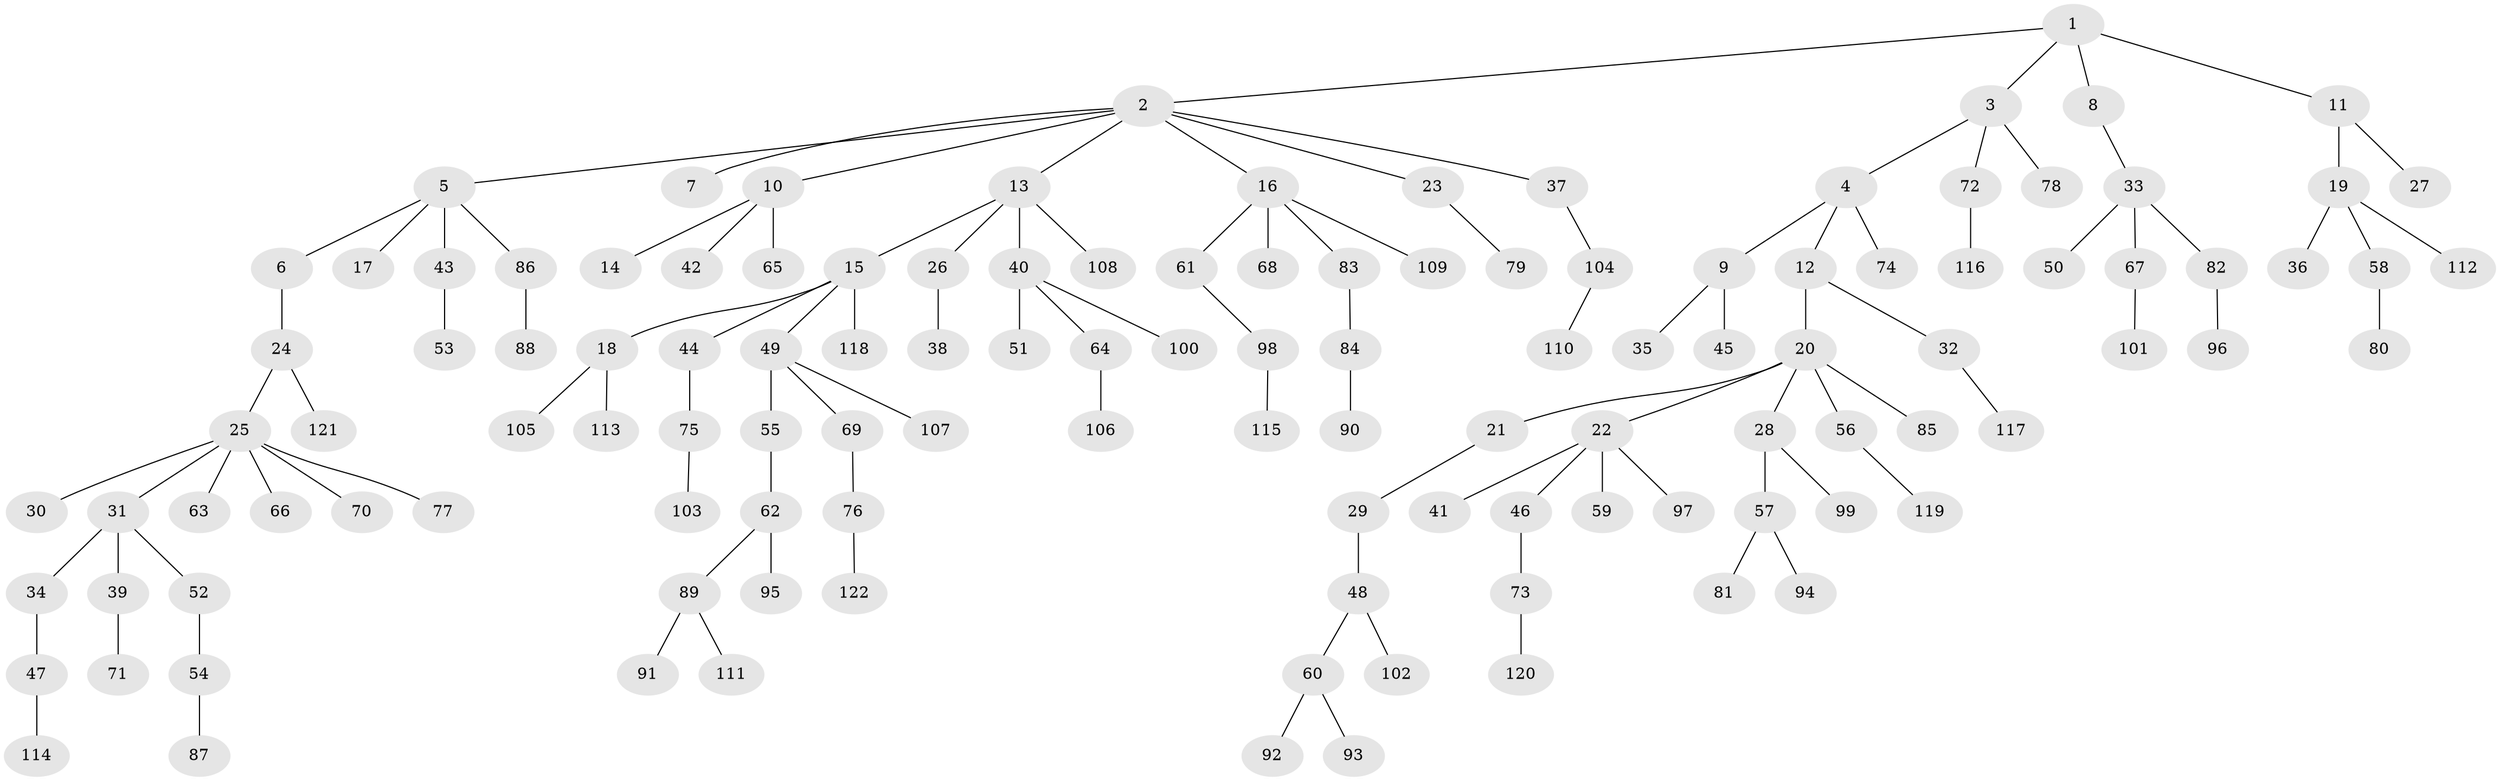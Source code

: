 // Generated by graph-tools (version 1.1) at 2025/11/02/27/25 16:11:25]
// undirected, 122 vertices, 121 edges
graph export_dot {
graph [start="1"]
  node [color=gray90,style=filled];
  1;
  2;
  3;
  4;
  5;
  6;
  7;
  8;
  9;
  10;
  11;
  12;
  13;
  14;
  15;
  16;
  17;
  18;
  19;
  20;
  21;
  22;
  23;
  24;
  25;
  26;
  27;
  28;
  29;
  30;
  31;
  32;
  33;
  34;
  35;
  36;
  37;
  38;
  39;
  40;
  41;
  42;
  43;
  44;
  45;
  46;
  47;
  48;
  49;
  50;
  51;
  52;
  53;
  54;
  55;
  56;
  57;
  58;
  59;
  60;
  61;
  62;
  63;
  64;
  65;
  66;
  67;
  68;
  69;
  70;
  71;
  72;
  73;
  74;
  75;
  76;
  77;
  78;
  79;
  80;
  81;
  82;
  83;
  84;
  85;
  86;
  87;
  88;
  89;
  90;
  91;
  92;
  93;
  94;
  95;
  96;
  97;
  98;
  99;
  100;
  101;
  102;
  103;
  104;
  105;
  106;
  107;
  108;
  109;
  110;
  111;
  112;
  113;
  114;
  115;
  116;
  117;
  118;
  119;
  120;
  121;
  122;
  1 -- 2;
  1 -- 3;
  1 -- 8;
  1 -- 11;
  2 -- 5;
  2 -- 7;
  2 -- 10;
  2 -- 13;
  2 -- 16;
  2 -- 23;
  2 -- 37;
  3 -- 4;
  3 -- 72;
  3 -- 78;
  4 -- 9;
  4 -- 12;
  4 -- 74;
  5 -- 6;
  5 -- 17;
  5 -- 43;
  5 -- 86;
  6 -- 24;
  8 -- 33;
  9 -- 35;
  9 -- 45;
  10 -- 14;
  10 -- 42;
  10 -- 65;
  11 -- 19;
  11 -- 27;
  12 -- 20;
  12 -- 32;
  13 -- 15;
  13 -- 26;
  13 -- 40;
  13 -- 108;
  15 -- 18;
  15 -- 44;
  15 -- 49;
  15 -- 118;
  16 -- 61;
  16 -- 68;
  16 -- 83;
  16 -- 109;
  18 -- 105;
  18 -- 113;
  19 -- 36;
  19 -- 58;
  19 -- 112;
  20 -- 21;
  20 -- 22;
  20 -- 28;
  20 -- 56;
  20 -- 85;
  21 -- 29;
  22 -- 41;
  22 -- 46;
  22 -- 59;
  22 -- 97;
  23 -- 79;
  24 -- 25;
  24 -- 121;
  25 -- 30;
  25 -- 31;
  25 -- 63;
  25 -- 66;
  25 -- 70;
  25 -- 77;
  26 -- 38;
  28 -- 57;
  28 -- 99;
  29 -- 48;
  31 -- 34;
  31 -- 39;
  31 -- 52;
  32 -- 117;
  33 -- 50;
  33 -- 67;
  33 -- 82;
  34 -- 47;
  37 -- 104;
  39 -- 71;
  40 -- 51;
  40 -- 64;
  40 -- 100;
  43 -- 53;
  44 -- 75;
  46 -- 73;
  47 -- 114;
  48 -- 60;
  48 -- 102;
  49 -- 55;
  49 -- 69;
  49 -- 107;
  52 -- 54;
  54 -- 87;
  55 -- 62;
  56 -- 119;
  57 -- 81;
  57 -- 94;
  58 -- 80;
  60 -- 92;
  60 -- 93;
  61 -- 98;
  62 -- 89;
  62 -- 95;
  64 -- 106;
  67 -- 101;
  69 -- 76;
  72 -- 116;
  73 -- 120;
  75 -- 103;
  76 -- 122;
  82 -- 96;
  83 -- 84;
  84 -- 90;
  86 -- 88;
  89 -- 91;
  89 -- 111;
  98 -- 115;
  104 -- 110;
}

